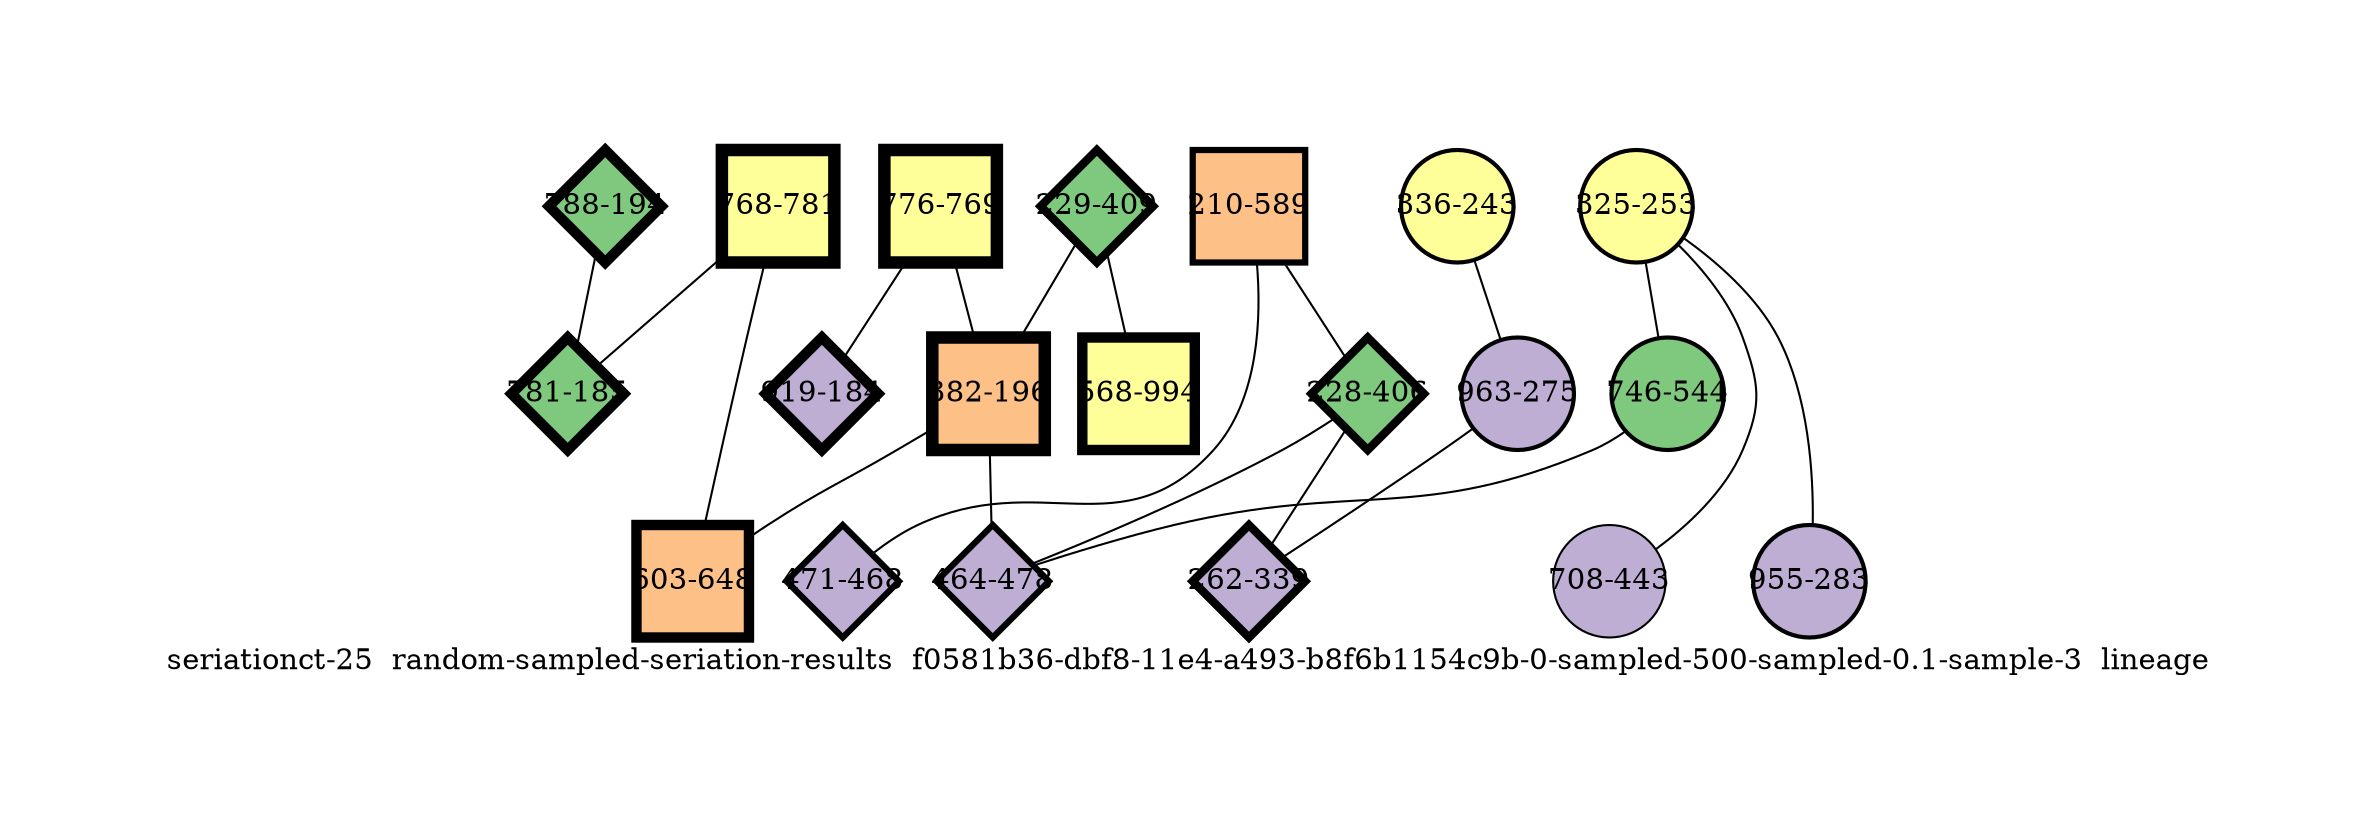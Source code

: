 strict graph "seriationct-25  random-sampled-seriation-results  f0581b36-dbf8-11e4-a493-b8f6b1154c9b-0-sampled-500-sampled-0.1-sample-3  lineage" {
labelloc=b;
ratio=auto;
pad="1.0";
label="seriationct-25  random-sampled-seriation-results  f0581b36-dbf8-11e4-a493-b8f6b1154c9b-0-sampled-500-sampled-0.1-sample-3  lineage";
node [width="0.75", style=filled, fixedsize=true, height="0.75", shape=circle, label=""];
0 [xCoordinate="781.0", appears_in_slice=6, yCoordinate="768.0", colorscheme=accent6, lineage_id=1, short_label="768-781", label="768-781", shape=square, cluster_id=3, fillcolor=4, size="500.0", id=0, penwidth="6.0"];
1 [xCoordinate="589.0", appears_in_slice=3, yCoordinate="210.0", colorscheme=accent6, lineage_id=1, short_label="210-589", label="210-589", shape=square, cluster_id=2, fillcolor=3, size="500.0", id=1, penwidth="3.0"];
2 [xCoordinate="406.0", appears_in_slice=4, yCoordinate="228.0", colorscheme=accent6, lineage_id=2, short_label="228-406", label="228-406", shape=diamond, cluster_id=0, fillcolor=1, size="500.0", id=2, penwidth="4.0"];
3 [xCoordinate="243.0", appears_in_slice=2, yCoordinate="336.0", colorscheme=accent6, lineage_id=0, short_label="336-243", label="336-243", shape=circle, cluster_id=3, fillcolor=4, size="500.0", id=15, penwidth="2.0"];
4 [xCoordinate="468.0", appears_in_slice=3, yCoordinate="471.0", colorscheme=accent6, lineage_id=2, short_label="471-468", label="471-468", shape=diamond, cluster_id=1, fillcolor=2, size="500.0", id=4, penwidth="3.0"];
5 [xCoordinate="769.0", appears_in_slice=6, yCoordinate="776.0", colorscheme=accent6, lineage_id=1, short_label="776-769", label="776-769", shape=square, cluster_id=3, fillcolor=4, size="500.0", id=5, penwidth="6.0"];
6 [xCoordinate="194.0", appears_in_slice=5, yCoordinate="788.0", colorscheme=accent6, lineage_id=2, short_label="788-194", label="788-194", shape=diamond, cluster_id=0, fillcolor=1, size="500.0", id=6, penwidth="5.0"];
7 [xCoordinate="253.0", appears_in_slice=2, yCoordinate="325.0", colorscheme=accent6, lineage_id=0, short_label="325-253", label="325-253", shape=circle, cluster_id=3, fillcolor=4, size="500.0", id=7, penwidth="2.0"];
8 [xCoordinate="409.0", appears_in_slice=4, yCoordinate="229.0", colorscheme=accent6, lineage_id=2, short_label="229-409", label="229-409", shape=diamond, cluster_id=0, fillcolor=1, size="500.0", id=8, penwidth="4.0"];
9 [xCoordinate="283.0", appears_in_slice=2, yCoordinate="955.0", colorscheme=accent6, lineage_id=0, short_label="955-283", label="955-283", shape=circle, cluster_id=1, fillcolor=2, size="500.0", id=10, penwidth="2.0"];
10 [xCoordinate="275.0", appears_in_slice=2, yCoordinate="963.0", colorscheme=accent6, lineage_id=0, short_label="963-275", label="963-275", shape=circle, cluster_id=1, fillcolor=2, size="500.0", id=11, penwidth="2.0"];
11 [xCoordinate="544.0", appears_in_slice=2, yCoordinate="746.0", colorscheme=accent6, lineage_id=0, short_label="746-544", label="746-544", shape=circle, cluster_id=0, fillcolor=1, size="500.0", id=18, penwidth="2.0"];
12 [xCoordinate="994.0", appears_in_slice=5, yCoordinate="568.0", colorscheme=accent6, lineage_id=1, short_label="568-994", label="568-994", shape=square, cluster_id=3, fillcolor=4, size="500.0", id=12, penwidth="5.0"];
13 [xCoordinate="443.0", appears_in_slice=1, yCoordinate="708.0", colorscheme=accent6, lineage_id=0, short_label="708-443", label="708-443", shape=circle, cluster_id=1, fillcolor=2, size="500.0", id=13, penwidth="1.0"];
14 [xCoordinate="196.0", appears_in_slice=6, yCoordinate="382.0", colorscheme=accent6, lineage_id=1, short_label="382-196", label="382-196", shape=square, cluster_id=2, fillcolor=3, size="500.0", id=16, penwidth="6.0"];
15 [xCoordinate="185.0", appears_in_slice=5, yCoordinate="781.0", colorscheme=accent6, lineage_id=2, short_label="781-185", label="781-185", shape=diamond, cluster_id=0, fillcolor=1, size="500.0", id=19, penwidth="5.0"];
16 [xCoordinate="478.0", appears_in_slice=3, yCoordinate="464.0", colorscheme=accent6, lineage_id=2, short_label="464-478", label="464-478", shape=diamond, cluster_id=1, fillcolor=2, size="500.0", id=3, penwidth="3.0"];
17 [xCoordinate="184.0", appears_in_slice=5, yCoordinate="919.0", colorscheme=accent6, lineage_id=2, short_label="919-184", label="919-184", shape=diamond, cluster_id=1, fillcolor=2, size="500.0", id=17, penwidth="5.0"];
18 [xCoordinate="648.0", appears_in_slice=5, yCoordinate="603.0", colorscheme=accent6, lineage_id=1, short_label="603-648", label="603-648", shape=square, cluster_id=2, fillcolor=3, size="500.0", id=9, penwidth="5.0"];
19 [xCoordinate="339.0", appears_in_slice=4, yCoordinate="262.0", colorscheme=accent6, lineage_id=2, short_label="262-339", label="262-339", shape=diamond, cluster_id=1, fillcolor=2, size="500.0", id=14, penwidth="4.0"];
0 -- 18  [inverseweight="1.94627684967", weight="0.513801518098"];
0 -- 15  [inverseweight="3.66224209568", weight="0.273056770654"];
1 -- 2  [inverseweight="3.51816189439", weight="0.284239335772"];
1 -- 4  [inverseweight="14.052485683", weight="0.0711617874986"];
2 -- 16  [inverseweight="3.52392408117", weight="0.283774558409"];
2 -- 19  [inverseweight="40.0320384513", weight="0.0249799919936"];
3 -- 10  [inverseweight="14.6301433995", weight="0.0683520299625"];
5 -- 17  [inverseweight="1.95623183892", weight="0.511186854291"];
5 -- 14  [inverseweight="1.57768746964", weight="0.633839096301"];
6 -- 15  [inverseweight="29.8807152334", weight="0.0334664010614"];
7 -- 9  [inverseweight="21.7597069945", weight="0.0459565011723"];
7 -- 11  [inverseweight="1.5622254142", weight="0.640112490114"];
7 -- 13  [inverseweight="1.39282790799", weight="0.717963787388"];
8 -- 12  [inverseweight="4.06490631109", weight="0.246008129947"];
8 -- 14  [inverseweight="1.54178589201", weight="0.648598489052"];
10 -- 19  [inverseweight="3.56960780732", weight="0.280142820718"];
11 -- 16  [inverseweight="1.70077865865", weight="0.587965985411"];
14 -- 16  [inverseweight="1.5528699176", weight="0.643968943351"];
14 -- 18  [inverseweight="1.93920846805", weight="0.515674315823"];
}

